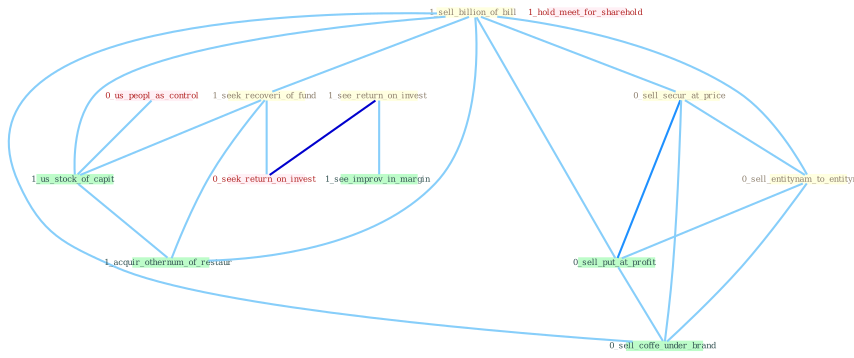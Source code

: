 Graph G{ 
    node
    [shape=polygon,style=filled,width=.5,height=.06,color="#BDFCC9",fixedsize=true,fontsize=4,
    fontcolor="#2f4f4f"];
    {node
    [color="#ffffe0", fontcolor="#8b7d6b"] "1_sell_billion_of_bill " "0_sell_secur_at_price " "1_seek_recoveri_of_fund " "0_sell_entitynam_to_entitynam " "1_see_return_on_invest "}
{node [color="#fff0f5", fontcolor="#b22222"] "0_us_peopl_as_control " "0_seek_return_on_invest " "1_hold_meet_for_sharehold "}
edge [color="#B0E2FF"];

	"1_sell_billion_of_bill " -- "0_sell_secur_at_price " [w="1", color="#87cefa" ];
	"1_sell_billion_of_bill " -- "1_seek_recoveri_of_fund " [w="1", color="#87cefa" ];
	"1_sell_billion_of_bill " -- "0_sell_entitynam_to_entitynam " [w="1", color="#87cefa" ];
	"1_sell_billion_of_bill " -- "0_sell_put_at_profit " [w="1", color="#87cefa" ];
	"1_sell_billion_of_bill " -- "1_us_stock_of_capit " [w="1", color="#87cefa" ];
	"1_sell_billion_of_bill " -- "0_sell_coffe_under_brand " [w="1", color="#87cefa" ];
	"1_sell_billion_of_bill " -- "1_acquir_othernum_of_restaur " [w="1", color="#87cefa" ];
	"0_sell_secur_at_price " -- "0_sell_entitynam_to_entitynam " [w="1", color="#87cefa" ];
	"0_sell_secur_at_price " -- "0_sell_put_at_profit " [w="2", color="#1e90ff" , len=0.8];
	"0_sell_secur_at_price " -- "0_sell_coffe_under_brand " [w="1", color="#87cefa" ];
	"1_seek_recoveri_of_fund " -- "0_seek_return_on_invest " [w="1", color="#87cefa" ];
	"1_seek_recoveri_of_fund " -- "1_us_stock_of_capit " [w="1", color="#87cefa" ];
	"1_seek_recoveri_of_fund " -- "1_acquir_othernum_of_restaur " [w="1", color="#87cefa" ];
	"0_sell_entitynam_to_entitynam " -- "0_sell_put_at_profit " [w="1", color="#87cefa" ];
	"0_sell_entitynam_to_entitynam " -- "0_sell_coffe_under_brand " [w="1", color="#87cefa" ];
	"1_see_return_on_invest " -- "0_seek_return_on_invest " [w="3", color="#0000cd" , len=0.6];
	"1_see_return_on_invest " -- "1_see_improv_in_margin " [w="1", color="#87cefa" ];
	"0_us_peopl_as_control " -- "1_us_stock_of_capit " [w="1", color="#87cefa" ];
	"0_sell_put_at_profit " -- "0_sell_coffe_under_brand " [w="1", color="#87cefa" ];
	"1_us_stock_of_capit " -- "1_acquir_othernum_of_restaur " [w="1", color="#87cefa" ];
}